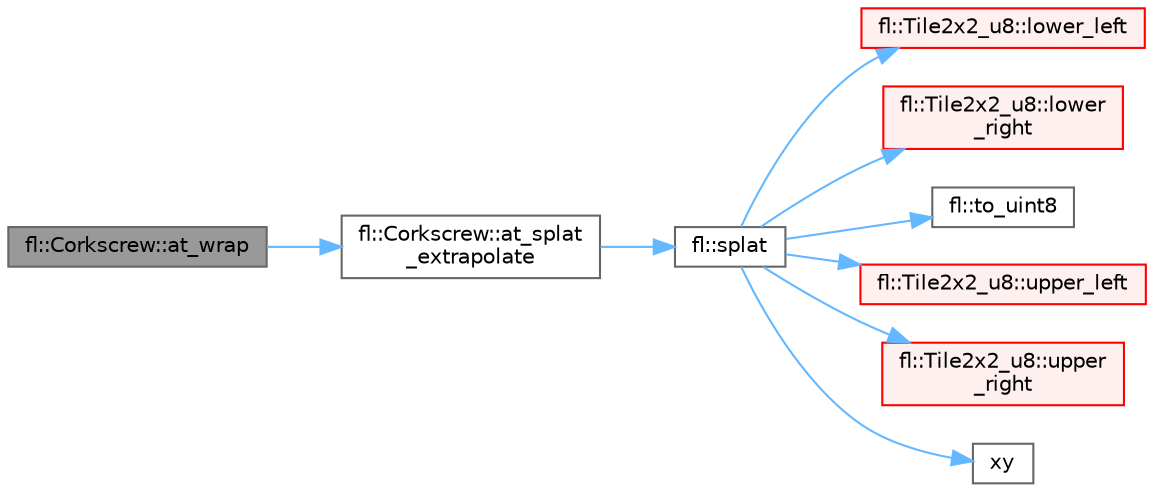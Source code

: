 digraph "fl::Corkscrew::at_wrap"
{
 // INTERACTIVE_SVG=YES
 // LATEX_PDF_SIZE
  bgcolor="transparent";
  edge [fontname=Helvetica,fontsize=10,labelfontname=Helvetica,labelfontsize=10];
  node [fontname=Helvetica,fontsize=10,shape=box,height=0.2,width=0.4];
  rankdir="LR";
  Node1 [id="Node000001",label="fl::Corkscrew::at_wrap",height=0.2,width=0.4,color="gray40", fillcolor="grey60", style="filled", fontcolor="black",tooltip=" "];
  Node1 -> Node2 [id="edge1_Node000001_Node000002",color="steelblue1",style="solid",tooltip=" "];
  Node2 [id="Node000002",label="fl::Corkscrew::at_splat\l_extrapolate",height=0.2,width=0.4,color="grey40", fillcolor="white", style="filled",URL="$dc/d82/classfl_1_1_corkscrew_a17fb6139424f13bebfa1177619f62baf.html#a17fb6139424f13bebfa1177619f62baf",tooltip=" "];
  Node2 -> Node3 [id="edge2_Node000002_Node000003",color="steelblue1",style="solid",tooltip=" "];
  Node3 [id="Node000003",label="fl::splat",height=0.2,width=0.4,color="grey40", fillcolor="white", style="filled",URL="$d4/d36/namespacefl_a5fdbb3ce6ffb23366c26c68bd64f2bd0.html#a5fdbb3ce6ffb23366c26c68bd64f2bd0",tooltip="\"Splat\" as in \"splat pixel rendering\" takes a pixel value in float x,y coordinates and \"splats\" it in..."];
  Node3 -> Node4 [id="edge3_Node000003_Node000004",color="steelblue1",style="solid",tooltip=" "];
  Node4 [id="Node000004",label="fl::Tile2x2_u8::lower_left",height=0.2,width=0.4,color="red", fillcolor="#FFF0F0", style="filled",URL="$d0/d2b/classfl_1_1_tile2x2__u8_a6f695974940e32739826774a8cef92db.html#a6f695974940e32739826774a8cef92db",tooltip=" "];
  Node3 -> Node6 [id="edge4_Node000003_Node000006",color="steelblue1",style="solid",tooltip=" "];
  Node6 [id="Node000006",label="fl::Tile2x2_u8::lower\l_right",height=0.2,width=0.4,color="red", fillcolor="#FFF0F0", style="filled",URL="$d0/d2b/classfl_1_1_tile2x2__u8_a4c75bfa6e7a38de1f64fd3cf05f3696e.html#a4c75bfa6e7a38de1f64fd3cf05f3696e",tooltip=" "];
  Node3 -> Node7 [id="edge5_Node000003_Node000007",color="steelblue1",style="solid",tooltip=" "];
  Node7 [id="Node000007",label="fl::to_uint8",height=0.2,width=0.4,color="grey40", fillcolor="white", style="filled",URL="$d4/d36/namespacefl_ad1672aba306ba7467534a85f7f2dabd4.html#ad1672aba306ba7467534a85f7f2dabd4",tooltip=" "];
  Node3 -> Node8 [id="edge6_Node000003_Node000008",color="steelblue1",style="solid",tooltip=" "];
  Node8 [id="Node000008",label="fl::Tile2x2_u8::upper_left",height=0.2,width=0.4,color="red", fillcolor="#FFF0F0", style="filled",URL="$d0/d2b/classfl_1_1_tile2x2__u8_a4e42397994781d4786e4a88970c925cc.html#a4e42397994781d4786e4a88970c925cc",tooltip=" "];
  Node3 -> Node9 [id="edge7_Node000003_Node000009",color="steelblue1",style="solid",tooltip=" "];
  Node9 [id="Node000009",label="fl::Tile2x2_u8::upper\l_right",height=0.2,width=0.4,color="red", fillcolor="#FFF0F0", style="filled",URL="$d0/d2b/classfl_1_1_tile2x2__u8_a65d67da8e85b7177e1eaa41ece80e0c4.html#a65d67da8e85b7177e1eaa41ece80e0c4",tooltip=" "];
  Node3 -> Node10 [id="edge8_Node000003_Node000010",color="steelblue1",style="solid",tooltip=" "];
  Node10 [id="Node000010",label="xy",height=0.2,width=0.4,color="grey40", fillcolor="white", style="filled",URL="$d7/dfa/_p_j_r_c_spectrum_analyzer_8ino_a310eea447890e3471c6b27fd79dc94fc.html#a310eea447890e3471c6b27fd79dc94fc",tooltip=" "];
}
